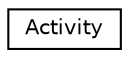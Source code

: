 digraph "Graphical Class Hierarchy"
{
 // INTERACTIVE_SVG=YES
 // LATEX_PDF_SIZE
  edge [fontname="Helvetica",fontsize="10",labelfontname="Helvetica",labelfontsize="10"];
  node [fontname="Helvetica",fontsize="10",shape=record];
  rankdir="LR";
  Node0 [label="Activity",height=0.2,width=0.4,color="black", fillcolor="white", style="filled",URL="$class_mirage_x_r_1_1_activity.html",tooltip=" "];
}
